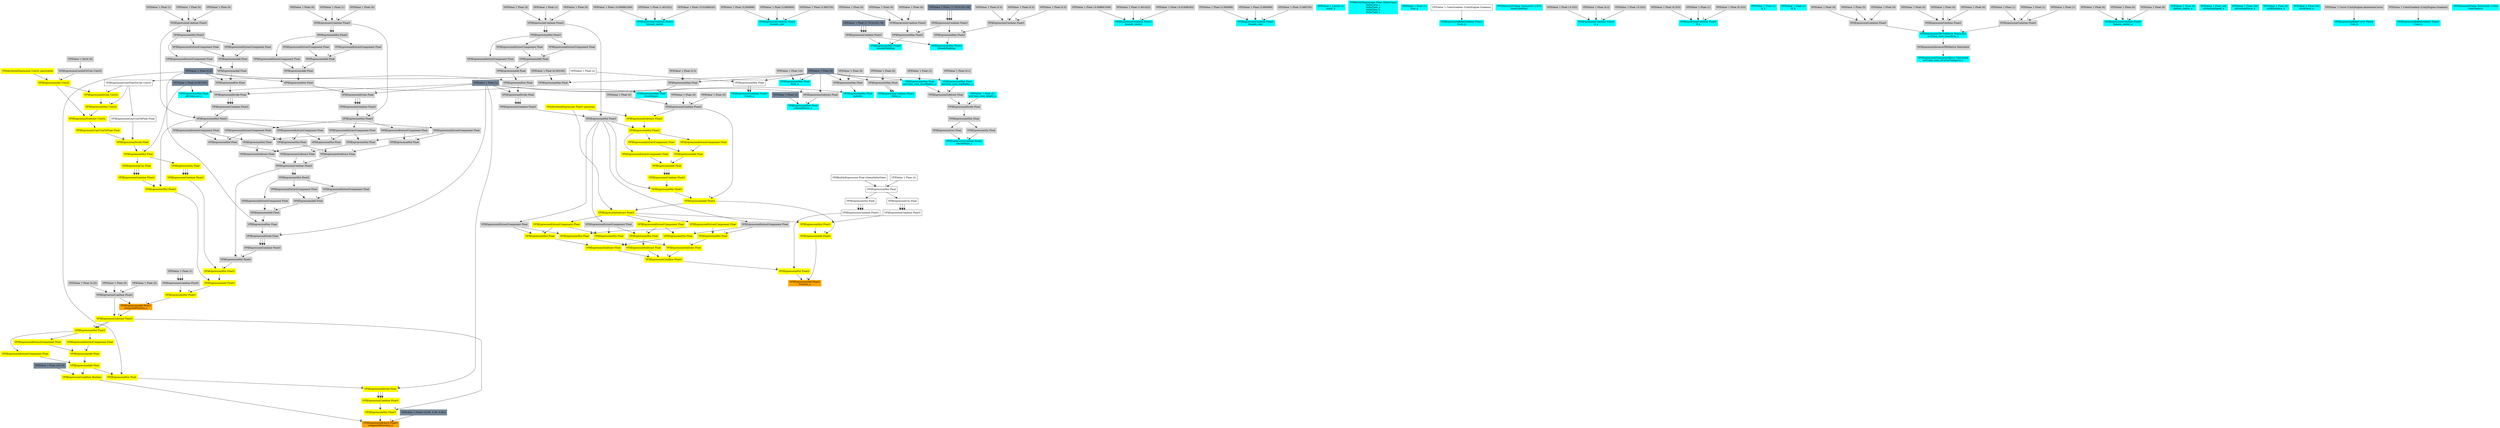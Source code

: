 digraph G {
node0 [shape="box" color="cyan" style="filled" label="VFXExpressionCombine Float2
Count_a"]
node1 [shape="box" label="VFXExpressionMax Float"]
node2 [shape="box" label="VFXValue`1 Float (2)"]
node3 [shape="box" color="lightslategray" style="filled" label="VFXValue`1 Float (0)"]
node4 [shape="box" color="cyan" style="filled" label="VFXExpressionCombine Float2
Delay_a"]
node5 [shape="box" color="lightgray" style="filled" label="VFXExpressionMax Float"]
node6 [shape="box" color="lightgray" style="filled" label="VFXValue`1 Float (0)"]
node7 [shape="box" color="cyan" style="filled" label="VFXExpressionMax Float
Rate_a"]
node8 [shape="box" color="lightgray" style="filled" label="VFXValue`1 Float (16)"]
node9 [shape="box" color="cyan" style="filled" label="VFXExpressionCombine Float3
bounds_center"]
node10 [shape="box" color="lightgray" style="filled" label="VFXValue`1 Float (-0.008661509)"]
node11 [shape="box" color="lightgray" style="filled" label="VFXValue`1 Float (1.401422)"]
node12 [shape="box" color="lightgray" style="filled" label="VFXValue`1 Float (-0.01848245)"]
node13 [shape="box" color="cyan" style="filled" label="VFXExpressionCombine Float3
bounds_size"]
node14 [shape="box" color="lightgray" style="filled" label="VFXValue`1 Float (3.004998)"]
node15 [shape="box" color="lightgray" style="filled" label="VFXValue`1 Float (3.960069)"]
node16 [shape="box" color="lightgray" style="filled" label="VFXValue`1 Float (3.060745)"]
node17 [shape="box" color="cyan" style="filled" label="VFXExpressionMin Float3
boundsPadding"]
node18 [shape="box" color="lightgray" style="filled" label="VFXExpressionMax Float3"]
node19 [shape="box" color="lightgray" style="filled" label="VFXExpressionCombine Float3"]
node20 [shape="box" color="lightgray" style="filled" label="VFXValue`1 Float (0)"]
node21 [shape="box" color="lightgray" style="filled" label="VFXValue`1 Float (0)"]
node22 [shape="box" color="lightgray" style="filled" label="VFXValue`1 Float (0)"]
node23 [shape="box" color="lightgray" style="filled" label="VFXExpressionCombine Float3"]
node24 [shape="box" color="lightslategray" style="filled" label="VFXValue`1 Float (-1.701412E+38)"]
node25 [shape="box" color="lightgray" style="filled" label="VFXExpressionCombine Float3"]
node26 [shape="box" color="lightslategray" style="filled" label="VFXValue`1 Float (1.701412E+38)"]
node27 [shape="box" color="cyan" style="filled" label="VFXExpressionCombine Float3
bounds_center"]
node28 [shape="box" color="lightgray" style="filled" label="VFXValue`1 Float (-0.008661509)"]
node29 [shape="box" color="lightgray" style="filled" label="VFXValue`1 Float (1.401422)"]
node30 [shape="box" color="lightgray" style="filled" label="VFXValue`1 Float (-0.01848245)"]
node31 [shape="box" color="cyan" style="filled" label="VFXExpressionCombine Float3
bounds_size"]
node32 [shape="box" color="lightgray" style="filled" label="VFXValue`1 Float (3.004998)"]
node33 [shape="box" color="lightgray" style="filled" label="VFXValue`1 Float (3.960069)"]
node34 [shape="box" color="lightgray" style="filled" label="VFXValue`1 Float (3.060745)"]
node35 [shape="box" color="cyan" style="filled" label="VFXExpressionMin Float3
boundsPadding"]
node36 [shape="box" color="lightgray" style="filled" label="VFXExpressionMax Float3"]
node37 [shape="box" color="lightgray" style="filled" label="VFXExpressionCombine Float3"]
node38 [shape="box" color="lightgray" style="filled" label="VFXValue`1 Float (0.5)"]
node39 [shape="box" color="lightgray" style="filled" label="VFXValue`1 Float (0.5)"]
node40 [shape="box" color="lightgray" style="filled" label="VFXValue`1 Float (0.5)"]
node41 [shape="box" color="orange" style="filled" label="VFXExpressionAdd Float3
computedPosition_a"]
node42 [shape="box" color="lightgray" style="filled" label="VFXExpressionCombine Float3"]
node43 [shape="box" color="lightgray" style="filled" label="VFXValue`1 Float (0)"]
node44 [shape="box" color="lightgray" style="filled" label="VFXValue`1 Float (0.25)"]
node45 [shape="box" color="lightgray" style="filled" label="VFXValue`1 Float (0)"]
node46 [shape="box" color="yellow" style="filled" label="VFXExpressionMul Float3"]
node47 [shape="box" color="yellow" style="filled" label="VFXExpressionAdd Float3"]
node48 [shape="box" color="yellow" style="filled" label="VFXExpressionMul Float3"]
node49 [shape="box" color="yellow" style="filled" label="VFXExpressionCombine Float3"]
node50 [shape="box" color="yellow" style="filled" label="VFXExpressionCos Float"]
node51 [shape="box" color="yellow" style="filled" label="VFXExpressionMul Float"]
node52 [shape="box" color="yellow" style="filled" label="VFXExpressionDivide Float"]
node53 [shape="box" color="yellow" style="filled" label="VFXExpressionCastUintToFloat Float"]
node54 [shape="box" color="yellow" style="filled" label="VFXExpressionSubtract Uint32"]
node55 [shape="box" color="yellow" style="filled" label="VFXExpressionAdd Uint32"]
node56 [shape="box" color="yellow" style="filled" label="VFXAttributeExpression Uint32 (particleId)"]
node57 [shape="box" color="lightgray" style="filled" label="VFXExpressionCastIntToUint Uint32"]
node58 [shape="box" color="lightgray" style="filled" label="VFXValue`1 Int32 (0)"]
node59 [shape="box" color="yellow" style="filled" label="VFXExpressionMul Uint32"]
node60 [shape="box" color="yellow" style="filled" label="VFXExpressionDivide Uint32"]
node61 [shape="box" label="VFXExpressionCastFloatToUint Uint32"]
node62 [shape="box" label="VFXExpressionCastUintToFloat Float"]
node63 [shape="box" color="lightslategray" style="filled" label="VFXValue`1 Float (6.283185)"]
node64 [shape="box" color="lightgray" style="filled" label="VFXExpressionMul Float3"]
node65 [shape="box" color="lightgray" style="filled" label="VFXExpressionCombine Float3"]
node66 [shape="box" color="lightgray" style="filled" label="VFXValue`1 Float (1)"]
node67 [shape="box" color="lightgray" style="filled" label="VFXValue`1 Float (0)"]
node68 [shape="box" color="lightgray" style="filled" label="VFXValue`1 Float (0)"]
node69 [shape="box" color="lightgray" style="filled" label="VFXExpressionCombine Float3"]
node70 [shape="box" color="lightgray" style="filled" label="VFXExpressionDivide Float"]
node71 [shape="box" color="lightslategray" style="filled" label="VFXValue`1 Float (1)"]
node72 [shape="box" color="lightgray" style="filled" label="VFXExpressionPow Float"]
node73 [shape="box" color="lightgray" style="filled" label="VFXExpressionAdd Float"]
node74 [shape="box" color="lightgray" style="filled" label="VFXExpressionAdd Float"]
node75 [shape="box" color="lightgray" style="filled" label="VFXExpressionExtractComponent Float"]
node76 [shape="box" color="lightgray" style="filled" label="VFXExpressionMul Float3"]
node77 [shape="box" color="lightgray" style="filled" label="VFXExpressionExtractComponent Float"]
node78 [shape="box" color="lightgray" style="filled" label="VFXExpressionExtractComponent Float"]
node79 [shape="box" color="lightslategray" style="filled" label="VFXValue`1 Float (0.5)"]
node80 [shape="box" color="yellow" style="filled" label="VFXExpressionMul Float3"]
node81 [shape="box" color="yellow" style="filled" label="VFXExpressionCombine Float3"]
node82 [shape="box" color="yellow" style="filled" label="VFXExpressionSin Float"]
node83 [shape="box" color="lightgray" style="filled" label="VFXExpressionMul Float3"]
node84 [shape="box" color="lightgray" style="filled" label="VFXExpressionCombine Float3"]
node85 [shape="box" color="lightgray" style="filled" label="VFXExpressionSubtract Float"]
node86 [shape="box" color="lightgray" style="filled" label="VFXExpressionMul Float"]
node87 [shape="box" color="lightgray" style="filled" label="VFXExpressionExtractComponent Float"]
node88 [shape="box" color="lightgray" style="filled" label="VFXExpressionMul Float3"]
node89 [shape="box" color="lightgray" style="filled" label="VFXExpressionCombine Float3"]
node90 [shape="box" color="lightgray" style="filled" label="VFXValue`1 Float (0)"]
node91 [shape="box" color="lightgray" style="filled" label="VFXValue`1 Float (1)"]
node92 [shape="box" color="lightgray" style="filled" label="VFXValue`1 Float (0)"]
node93 [shape="box" color="lightgray" style="filled" label="VFXExpressionCombine Float3"]
node94 [shape="box" color="lightgray" style="filled" label="VFXExpressionDivide Float"]
node95 [shape="box" color="lightgray" style="filled" label="VFXExpressionPow Float"]
node96 [shape="box" color="lightgray" style="filled" label="VFXExpressionAdd Float"]
node97 [shape="box" color="lightgray" style="filled" label="VFXExpressionAdd Float"]
node98 [shape="box" color="lightgray" style="filled" label="VFXExpressionExtractComponent Float"]
node99 [shape="box" color="lightgray" style="filled" label="VFXExpressionMul Float3"]
node100 [shape="box" color="lightgray" style="filled" label="VFXExpressionExtractComponent Float"]
node101 [shape="box" color="lightgray" style="filled" label="VFXExpressionExtractComponent Float"]
node102 [shape="box" color="lightgray" style="filled" label="VFXExpressionExtractComponent Float"]
node103 [shape="box" color="lightgray" style="filled" label="VFXExpressionMul Float"]
node104 [shape="box" color="lightgray" style="filled" label="VFXExpressionExtractComponent Float"]
node105 [shape="box" color="lightgray" style="filled" label="VFXExpressionExtractComponent Float"]
node106 [shape="box" color="lightgray" style="filled" label="VFXExpressionSubtract Float"]
node107 [shape="box" color="lightgray" style="filled" label="VFXExpressionMul Float"]
node108 [shape="box" color="lightgray" style="filled" label="VFXExpressionExtractComponent Float"]
node109 [shape="box" color="lightgray" style="filled" label="VFXExpressionMul Float"]
node110 [shape="box" color="lightgray" style="filled" label="VFXExpressionExtractComponent Float"]
node111 [shape="box" color="lightgray" style="filled" label="VFXExpressionSubtract Float"]
node112 [shape="box" color="lightgray" style="filled" label="VFXExpressionMul Float"]
node113 [shape="box" color="lightgray" style="filled" label="VFXExpressionMul Float"]
node114 [shape="box" color="lightgray" style="filled" label="VFXExpressionCombine Float3"]
node115 [shape="box" color="lightgray" style="filled" label="VFXExpressionDivide Float"]
node116 [shape="box" color="lightgray" style="filled" label="VFXExpressionPow Float"]
node117 [shape="box" color="lightgray" style="filled" label="VFXExpressionAdd Float"]
node118 [shape="box" color="lightgray" style="filled" label="VFXExpressionAdd Float"]
node119 [shape="box" color="lightgray" style="filled" label="VFXExpressionExtractComponent Float"]
node120 [shape="box" color="lightgray" style="filled" label="VFXExpressionMul Float3"]
node121 [shape="box" color="lightgray" style="filled" label="VFXExpressionExtractComponent Float"]
node122 [shape="box" color="lightgray" style="filled" label="VFXExpressionExtractComponent Float"]
node123 [shape="box" color="lightgray" style="filled" label="VFXExpressionCombine Float3"]
node124 [shape="box" color="lightgray" style="filled" label="VFXValue`1 Float (1)"]
node125 [shape="box" color="orange" style="filled" label="VFXExpressionBranch Float3
computedDirection_a"]
node126 [shape="box" color="yellow" style="filled" label="VFXExpressionCondition Boolean"]
node127 [shape="box" color="yellow" style="filled" label="VFXExpressionAdd Float"]
node128 [shape="box" color="yellow" style="filled" label="VFXExpressionAdd Float"]
node129 [shape="box" color="yellow" style="filled" label="VFXExpressionExtractComponent Float"]
node130 [shape="box" color="yellow" style="filled" label="VFXExpressionMul Float3"]
node131 [shape="box" color="yellow" style="filled" label="VFXExpressionSubtract Float3"]
node132 [shape="box" color="yellow" style="filled" label="VFXExpressionExtractComponent Float"]
node133 [shape="box" color="yellow" style="filled" label="VFXExpressionExtractComponent Float"]
node134 [shape="box" color="lightslategray" style="filled" label="VFXValue`1 Float (1E-10)"]
node135 [shape="box" color="lightslategray" style="filled" label="VFXValue`1 Float3 ((0.00, 0.00, 0.00))"]
node136 [shape="box" color="yellow" style="filled" label="VFXExpressionMul Float3"]
node137 [shape="box" color="yellow" style="filled" label="VFXExpressionCombine Float3"]
node138 [shape="box" color="yellow" style="filled" label="VFXExpressionDivide Float"]
node139 [shape="box" color="yellow" style="filled" label="VFXExpressionPow Float"]
node140 [shape="box" color="orange" style="filled" label="VFXExpressionAdd Float3
Position_a"]
node141 [shape="box" color="yellow" style="filled" label="VFXExpressionAdd Float3"]
node142 [shape="box" color="yellow" style="filled" label="VFXExpressionAdd Float3"]
node143 [shape="box" color="lightgray" style="filled" label="VFXExpressionCombine Float3"]
node144 [shape="box" color="lightgray" style="filled" label="VFXValue`1 Float (0)"]
node145 [shape="box" color="lightgray" style="filled" label="VFXValue`1 Float (0)"]
node146 [shape="box" color="lightgray" style="filled" label="VFXValue`1 Float (0)"]
node147 [shape="box" color="yellow" style="filled" label="VFXExpressionMul Float3"]
node148 [shape="box" color="lightgray" style="filled" label="VFXExpressionMul Float3"]
node149 [shape="box" color="lightgray" style="filled" label="VFXExpressionCombine Float3"]
node150 [shape="box" color="lightgray" style="filled" label="VFXValue`1 Float (0)"]
node151 [shape="box" color="lightgray" style="filled" label="VFXValue`1 Float (1)"]
node152 [shape="box" color="lightgray" style="filled" label="VFXValue`1 Float (0)"]
node153 [shape="box" color="lightgray" style="filled" label="VFXExpressionCombine Float3"]
node154 [shape="box" color="lightgray" style="filled" label="VFXExpressionDivide Float"]
node155 [shape="box" color="lightgray" style="filled" label="VFXExpressionPow Float"]
node156 [shape="box" color="lightgray" style="filled" label="VFXExpressionAdd Float"]
node157 [shape="box" color="lightgray" style="filled" label="VFXExpressionAdd Float"]
node158 [shape="box" color="lightgray" style="filled" label="VFXExpressionExtractComponent Float"]
node159 [shape="box" color="lightgray" style="filled" label="VFXExpressionMul Float3"]
node160 [shape="box" color="lightgray" style="filled" label="VFXExpressionExtractComponent Float"]
node161 [shape="box" color="lightgray" style="filled" label="VFXExpressionExtractComponent Float"]
node162 [shape="box" color="yellow" style="filled" label="VFXExpressionCombine Float3"]
node163 [shape="box" color="yellow" style="filled" label="VFXExpressionAdd Float"]
node164 [shape="box" color="yellow" style="filled" label="VFXExpressionAdd Float"]
node165 [shape="box" color="yellow" style="filled" label="VFXExpressionExtractComponent Float"]
node166 [shape="box" color="yellow" style="filled" label="VFXExpressionMul Float3"]
node167 [shape="box" color="yellow" style="filled" label="VFXExpressionSubtract Float3"]
node168 [shape="box" color="yellow" style="filled" label="VFXAttributeExpression Float3 (position)"]
node169 [shape="box" color="yellow" style="filled" label="VFXExpressionExtractComponent Float"]
node170 [shape="box" color="yellow" style="filled" label="VFXExpressionExtractComponent Float"]
node171 [shape="box" color="yellow" style="filled" label="VFXExpressionMul Float3"]
node172 [shape="box" color="yellow" style="filled" label="VFXExpressionSubtract Float3"]
node173 [shape="box" label="VFXExpressionCombine Float3"]
node174 [shape="box" label="VFXExpressionCos Float"]
node175 [shape="box" label="VFXExpressionMul Float"]
node176 [shape="box" label="VFXBuiltInExpression Float (GameDeltaTime)"]
node177 [shape="box" label="VFXValue`1 Float (2)"]
node178 [shape="box" color="yellow" style="filled" label="VFXExpressionMul Float3"]
node179 [shape="box" color="yellow" style="filled" label="VFXExpressionCombine Float3"]
node180 [shape="box" color="yellow" style="filled" label="VFXExpressionSubtract Float"]
node181 [shape="box" color="yellow" style="filled" label="VFXExpressionMul Float"]
node182 [shape="box" color="yellow" style="filled" label="VFXExpressionExtractComponent Float"]
node183 [shape="box" color="lightgray" style="filled" label="VFXExpressionExtractComponent Float"]
node184 [shape="box" color="yellow" style="filled" label="VFXExpressionMul Float"]
node185 [shape="box" color="yellow" style="filled" label="VFXExpressionExtractComponent Float"]
node186 [shape="box" color="lightgray" style="filled" label="VFXExpressionExtractComponent Float"]
node187 [shape="box" color="yellow" style="filled" label="VFXExpressionSubtract Float"]
node188 [shape="box" color="yellow" style="filled" label="VFXExpressionMul Float"]
node189 [shape="box" color="lightgray" style="filled" label="VFXExpressionExtractComponent Float"]
node190 [shape="box" color="yellow" style="filled" label="VFXExpressionMul Float"]
node191 [shape="box" color="yellow" style="filled" label="VFXExpressionExtractComponent Float"]
node192 [shape="box" color="yellow" style="filled" label="VFXExpressionSubtract Float"]
node193 [shape="box" color="yellow" style="filled" label="VFXExpressionMul Float"]
node194 [shape="box" color="yellow" style="filled" label="VFXExpressionMul Float"]
node195 [shape="box" label="VFXExpressionCombine Float3"]
node196 [shape="box" label="VFXExpressionSin Float"]
node197 [shape="box" color="cyan" style="filled" label="VFXValue`1 Uint32 (1)
count_b"]
node198 [shape="box" color="cyan" style="filled" label="VFXBuiltInExpression Float (DeltaTime)
deltaTime_c
deltaTime_a
deltaTime_b
deltaTime_c"]
node199 [shape="box" color="cyan" style="filled" label="VFXValue`1 Float (1)
Size_a"]
node200 [shape="box" color="cyan" style="filled" label="VFXExpressionBakeGradient Float2
Color_b"]
node201 [shape="box" label="VFXValue`1 ColorGradient (UnityEngine.Gradient)"]
node202 [shape="box" color="cyan" style="filled" label="VFXExpressionMin Float
smoothness"]
node203 [shape="box" color="lightgray" style="filled" label="VFXExpressionMax Float"]
node204 [shape="box" color="lightgray" style="filled" label="VFXValue`1 Float (0.5)"]
node205 [shape="box" color="cyan" style="filled" label="VFXExpressionMin Float
metallic"]
node206 [shape="box" color="lightgray" style="filled" label="VFXExpressionMax Float"]
node207 [shape="box" color="lightgray" style="filled" label="VFXValue`1 Float (0)"]
node208 [shape="box" color="cyan" style="filled" label="VFXTexture2DValue Texture2D (1354)
baseColorMap"]
node209 [shape="box" color="cyan" style="filled" label="VFXExpressionCombine Float3
A_a"]
node210 [shape="box" color="lightgray" style="filled" label="VFXValue`1 Float (-0.333)"]
node211 [shape="box" color="lightgray" style="filled" label="VFXValue`1 Float (0.2)"]
node212 [shape="box" color="lightgray" style="filled" label="VFXValue`1 Float (-0.333)"]
node213 [shape="box" color="cyan" style="filled" label="VFXExpressionCombine Float3
B_a"]
node214 [shape="box" color="lightgray" style="filled" label="VFXValue`1 Float (0.333)"]
node215 [shape="box" color="lightgray" style="filled" label="VFXValue`1 Float (1)"]
node216 [shape="box" color="lightgray" style="filled" label="VFXValue`1 Float (0.333)"]
node217 [shape="box" color="cyan" style="filled" label="VFXValue`1 Float (1)
A_b"]
node218 [shape="box" color="cyan" style="filled" label="VFXValue`1 Float (1)
B_b"]
node219 [shape="box" color="cyan" style="filled" label="VFXExpressionTRSToMatrix Matrix4x4
arcCone_cone_transform_c"]
node220 [shape="box" color="lightgray" style="filled" label="VFXExpressionCombine Float3"]
node221 [shape="box" color="lightgray" style="filled" label="VFXValue`1 Float (0)"]
node222 [shape="box" color="lightgray" style="filled" label="VFXValue`1 Float (5)"]
node223 [shape="box" color="lightgray" style="filled" label="VFXValue`1 Float (0)"]
node224 [shape="box" color="lightgray" style="filled" label="VFXExpressionCombine Float3"]
node225 [shape="box" color="lightgray" style="filled" label="VFXValue`1 Float (0)"]
node226 [shape="box" color="lightgray" style="filled" label="VFXValue`1 Float (0)"]
node227 [shape="box" color="lightgray" style="filled" label="VFXValue`1 Float (0)"]
node228 [shape="box" color="lightgray" style="filled" label="VFXExpressionCombine Float3"]
node229 [shape="box" color="lightgray" style="filled" label="VFXValue`1 Float (1)"]
node230 [shape="box" color="lightgray" style="filled" label="VFXValue`1 Float (1)"]
node231 [shape="box" color="lightgray" style="filled" label="VFXValue`1 Float (1)"]
node232 [shape="box" color="cyan" style="filled" label="VFXExpressionMax Float
arcCone_cone_baseRadius_c"]
node233 [shape="box" color="lightgray" style="filled" label="VFXValue`1 Float (1)"]
node234 [shape="box" color="cyan" style="filled" label="VFXExpressionMax Float
arcCone_cone_topRadius_c"]
node235 [shape="box" color="lightgray" style="filled" label="VFXValue`1 Float (0.1)"]
node236 [shape="box" color="cyan" style="filled" label="VFXValue`1 Float (5)
arcCone_cone_height_c"]
node237 [shape="box" color="cyan" style="filled" label="VFXExpressionMin Float
arcCone_arc_c"]
node238 [shape="box" color="lightgray" style="filled" label="VFXExpressionMax Float"]
node239 [shape="box" color="lightgray" style="filled" label="VFXValue`1 Float (6.283185)"]
node240 [shape="box" color="cyan" style="filled" label="VFXExpressionPow Float
volumeFactor_c"]
node241 [shape="box" color="lightgray" style="filled" label="VFXExpressionSubtract Float"]
node242 [shape="box" color="lightslategray" style="filled" label="VFXValue`1 Float (2)"]
node243 [shape="box" color="cyan" style="filled" label="VFXExpressionCombine Float2
sincosSlope_c"]
node244 [shape="box" color="lightgray" style="filled" label="VFXExpressionSin Float"]
node245 [shape="box" color="lightgray" style="filled" label="VFXExpressionATan Float"]
node246 [shape="box" color="lightgray" style="filled" label="VFXExpressionDivide Float"]
node247 [shape="box" color="lightgray" style="filled" label="VFXExpressionSubtract Float"]
node248 [shape="box" color="lightgray" style="filled" label="VFXExpressionCos Float"]
node249 [shape="box" color="cyan" style="filled" label="VFXExpressionTransposeMatrix Matrix4x4
arcCone_cone_inverseTranspose_c"]
node250 [shape="box" color="lightgray" style="filled" label="VFXExpressionInverseTRSMatrix Matrix4x4"]
node251 [shape="box" color="cyan" style="filled" label="VFXExpressionCombine Float3
Sphere_center_a"]
node252 [shape="box" color="lightgray" style="filled" label="VFXValue`1 Float (0)"]
node253 [shape="box" color="lightgray" style="filled" label="VFXValue`1 Float (0)"]
node254 [shape="box" color="lightgray" style="filled" label="VFXValue`1 Float (0)"]
node255 [shape="box" color="cyan" style="filled" label="VFXValue`1 Float (0)
Sphere_radius_a"]
node256 [shape="box" color="cyan" style="filled" label="VFXValue`1 Float (20)
attractionSpeed_a"]
node257 [shape="box" color="cyan" style="filled" label="VFXValue`1 Float (20)
attractionForce_a"]
node258 [shape="box" color="cyan" style="filled" label="VFXValue`1 Float (0)
stickDistance_a"]
node259 [shape="box" color="cyan" style="filled" label="VFXValue`1 Float (50)
stickForce_a"]
node260 [shape="box" color="cyan" style="filled" label="VFXExpressionBakeCurve Float4
Size_b"]
node261 [shape="box" color="lightgray" style="filled" label="VFXValue`1 Curve (UnityEngine.AnimationCurve)"]
node262 [shape="box" color="cyan" style="filled" label="VFXExpressionBakeGradient Float2
Color_c"]
node263 [shape="box" color="lightgray" style="filled" label="VFXValue`1 ColorGradient (UnityEngine.Gradient)"]
node264 [shape="box" color="cyan" style="filled" label="VFXTexture2DValue Texture2D (1354)
mainTexture"]
node1 -> node0 [headlabel="0"]
node1 -> node0 [headlabel="1"]
node2 -> node1 [headlabel="0"]
node3 -> node1 [headlabel="1"]
node5 -> node4 [headlabel="0"]
node5 -> node4 [headlabel="1"]
node6 -> node5 [headlabel="0"]
node3 -> node5 [headlabel="1"]
node8 -> node7 [headlabel="0"]
node3 -> node7 [headlabel="1"]
node10 -> node9 [headlabel="0"]
node11 -> node9 [headlabel="1"]
node12 -> node9 [headlabel="2"]
node14 -> node13 [headlabel="0"]
node15 -> node13 [headlabel="1"]
node16 -> node13 [headlabel="2"]
node18 -> node17 [headlabel="0"]
node25 -> node17 [headlabel="1"]
node19 -> node18 [headlabel="0"]
node23 -> node18 [headlabel="1"]
node20 -> node19 [headlabel="0"]
node21 -> node19 [headlabel="1"]
node22 -> node19 [headlabel="2"]
node24 -> node23 [headlabel="0"]
node24 -> node23 [headlabel="1"]
node24 -> node23 [headlabel="2"]
node26 -> node25 [headlabel="0"]
node26 -> node25 [headlabel="1"]
node26 -> node25 [headlabel="2"]
node28 -> node27 [headlabel="0"]
node29 -> node27 [headlabel="1"]
node30 -> node27 [headlabel="2"]
node32 -> node31 [headlabel="0"]
node33 -> node31 [headlabel="1"]
node34 -> node31 [headlabel="2"]
node36 -> node35 [headlabel="0"]
node25 -> node35 [headlabel="1"]
node37 -> node36 [headlabel="0"]
node23 -> node36 [headlabel="1"]
node38 -> node37 [headlabel="0"]
node39 -> node37 [headlabel="1"]
node40 -> node37 [headlabel="2"]
node42 -> node41 [headlabel="0"]
node46 -> node41 [headlabel="1"]
node43 -> node42 [headlabel="0"]
node44 -> node42 [headlabel="1"]
node45 -> node42 [headlabel="2"]
node47 -> node46 [headlabel="0"]
node123 -> node46 [headlabel="1"]
node48 -> node47 [headlabel="0"]
node80 -> node47 [headlabel="1"]
node49 -> node48 [headlabel="0"]
node64 -> node48 [headlabel="1"]
node50 -> node49 [headlabel="0"]
node50 -> node49 [headlabel="1"]
node50 -> node49 [headlabel="2"]
node51 -> node50 
node52 -> node51 [headlabel="0"]
node63 -> node51 [headlabel="1"]
node53 -> node52 [headlabel="0"]
node62 -> node52 [headlabel="1"]
node54 -> node53 
node55 -> node54 [headlabel="0"]
node59 -> node54 [headlabel="1"]
node56 -> node55 [headlabel="0"]
node57 -> node55 [headlabel="1"]
node58 -> node57 
node60 -> node59 [headlabel="0"]
node61 -> node59 [headlabel="1"]
node55 -> node60 [headlabel="0"]
node61 -> node60 [headlabel="1"]
node2 -> node61 
node61 -> node62 
node65 -> node64 [headlabel="0"]
node69 -> node64 [headlabel="1"]
node66 -> node65 [headlabel="0"]
node67 -> node65 [headlabel="1"]
node68 -> node65 [headlabel="2"]
node70 -> node69 [headlabel="0"]
node70 -> node69 [headlabel="1"]
node70 -> node69 [headlabel="2"]
node71 -> node70 [headlabel="0"]
node72 -> node70 [headlabel="1"]
node73 -> node72 [headlabel="0"]
node79 -> node72 [headlabel="1"]
node74 -> node73 [headlabel="0"]
node78 -> node73 [headlabel="1"]
node75 -> node74 [headlabel="0"]
node77 -> node74 [headlabel="1"]
node76 -> node75 
node65 -> node76 [headlabel="0"]
node65 -> node76 [headlabel="1"]
node76 -> node77 
node76 -> node78 
node81 -> node80 [headlabel="0"]
node83 -> node80 [headlabel="1"]
node82 -> node81 [headlabel="0"]
node82 -> node81 [headlabel="1"]
node82 -> node81 [headlabel="2"]
node51 -> node82 
node84 -> node83 [headlabel="0"]
node114 -> node83 [headlabel="1"]
node85 -> node84 [headlabel="0"]
node106 -> node84 [headlabel="1"]
node111 -> node84 [headlabel="2"]
node86 -> node85 [headlabel="0"]
node103 -> node85 [headlabel="1"]
node87 -> node86 [headlabel="0"]
node102 -> node86 [headlabel="1"]
node88 -> node87 
node89 -> node88 [headlabel="0"]
node93 -> node88 [headlabel="1"]
node90 -> node89 [headlabel="0"]
node91 -> node89 [headlabel="1"]
node92 -> node89 [headlabel="2"]
node94 -> node93 [headlabel="0"]
node94 -> node93 [headlabel="1"]
node94 -> node93 [headlabel="2"]
node71 -> node94 [headlabel="0"]
node95 -> node94 [headlabel="1"]
node96 -> node95 [headlabel="0"]
node79 -> node95 [headlabel="1"]
node97 -> node96 [headlabel="0"]
node101 -> node96 [headlabel="1"]
node98 -> node97 [headlabel="0"]
node100 -> node97 [headlabel="1"]
node99 -> node98 
node89 -> node99 [headlabel="0"]
node89 -> node99 [headlabel="1"]
node99 -> node100 
node99 -> node101 
node64 -> node102 
node104 -> node103 [headlabel="0"]
node105 -> node103 [headlabel="1"]
node88 -> node104 
node64 -> node105 
node107 -> node106 [headlabel="0"]
node109 -> node106 [headlabel="1"]
node104 -> node107 [headlabel="0"]
node108 -> node107 [headlabel="1"]
node64 -> node108 
node110 -> node109 [headlabel="0"]
node102 -> node109 [headlabel="1"]
node88 -> node110 
node112 -> node111 [headlabel="0"]
node113 -> node111 [headlabel="1"]
node110 -> node112 [headlabel="0"]
node105 -> node112 [headlabel="1"]
node87 -> node113 [headlabel="0"]
node108 -> node113 [headlabel="1"]
node115 -> node114 [headlabel="0"]
node115 -> node114 [headlabel="1"]
node115 -> node114 [headlabel="2"]
node71 -> node115 [headlabel="0"]
node116 -> node115 [headlabel="1"]
node117 -> node116 [headlabel="0"]
node79 -> node116 [headlabel="1"]
node118 -> node117 [headlabel="0"]
node122 -> node117 [headlabel="1"]
node119 -> node118 [headlabel="0"]
node121 -> node118 [headlabel="1"]
node120 -> node119 
node84 -> node120 [headlabel="0"]
node84 -> node120 [headlabel="1"]
node120 -> node121 
node120 -> node122 
node124 -> node123 [headlabel="0"]
node124 -> node123 [headlabel="1"]
node124 -> node123 [headlabel="2"]
node126 -> node125 [headlabel="0"]
node135 -> node125 [headlabel="1"]
node136 -> node125 [headlabel="2"]
node127 -> node126 [headlabel="0"]
node134 -> node126 [headlabel="1"]
node128 -> node127 [headlabel="0"]
node133 -> node127 [headlabel="1"]
node129 -> node128 [headlabel="0"]
node132 -> node128 [headlabel="1"]
node130 -> node129 
node131 -> node130 [headlabel="0"]
node131 -> node130 [headlabel="1"]
node41 -> node131 [headlabel="0"]
node42 -> node131 [headlabel="1"]
node130 -> node132 
node130 -> node133 
node131 -> node136 [headlabel="0"]
node137 -> node136 [headlabel="1"]
node138 -> node137 [headlabel="0"]
node138 -> node137 [headlabel="1"]
node138 -> node137 [headlabel="2"]
node71 -> node138 [headlabel="0"]
node139 -> node138 [headlabel="1"]
node127 -> node139 [headlabel="0"]
node79 -> node139 [headlabel="1"]
node141 -> node140 [headlabel="0"]
node178 -> node140 [headlabel="1"]
node142 -> node141 [headlabel="0"]
node171 -> node141 [headlabel="1"]
node143 -> node142 [headlabel="0"]
node147 -> node142 [headlabel="1"]
node144 -> node143 [headlabel="0"]
node145 -> node143 [headlabel="1"]
node146 -> node143 [headlabel="2"]
node148 -> node147 [headlabel="0"]
node162 -> node147 [headlabel="1"]
node149 -> node148 [headlabel="0"]
node153 -> node148 [headlabel="1"]
node150 -> node149 [headlabel="0"]
node151 -> node149 [headlabel="1"]
node152 -> node149 [headlabel="2"]
node154 -> node153 [headlabel="0"]
node154 -> node153 [headlabel="1"]
node154 -> node153 [headlabel="2"]
node71 -> node154 [headlabel="0"]
node155 -> node154 [headlabel="1"]
node156 -> node155 [headlabel="0"]
node79 -> node155 [headlabel="1"]
node157 -> node156 [headlabel="0"]
node161 -> node156 [headlabel="1"]
node158 -> node157 [headlabel="0"]
node160 -> node157 [headlabel="1"]
node159 -> node158 
node149 -> node159 [headlabel="0"]
node149 -> node159 [headlabel="1"]
node159 -> node160 
node159 -> node161 
node163 -> node162 [headlabel="0"]
node163 -> node162 [headlabel="1"]
node163 -> node162 [headlabel="2"]
node164 -> node163 [headlabel="0"]
node170 -> node163 [headlabel="1"]
node165 -> node164 [headlabel="0"]
node169 -> node164 [headlabel="1"]
node166 -> node165 
node148 -> node166 [headlabel="0"]
node167 -> node166 [headlabel="1"]
node168 -> node167 [headlabel="0"]
node143 -> node167 [headlabel="1"]
node166 -> node169 
node166 -> node170 
node172 -> node171 [headlabel="0"]
node173 -> node171 [headlabel="1"]
node168 -> node172 [headlabel="0"]
node142 -> node172 [headlabel="1"]
node174 -> node173 [headlabel="0"]
node174 -> node173 [headlabel="1"]
node174 -> node173 [headlabel="2"]
node175 -> node174 
node176 -> node175 [headlabel="0"]
node177 -> node175 [headlabel="1"]
node179 -> node178 [headlabel="0"]
node195 -> node178 [headlabel="1"]
node180 -> node179 [headlabel="0"]
node187 -> node179 [headlabel="1"]
node192 -> node179 [headlabel="2"]
node181 -> node180 [headlabel="0"]
node184 -> node180 [headlabel="1"]
node182 -> node181 [headlabel="0"]
node183 -> node181 [headlabel="1"]
node172 -> node182 
node148 -> node183 
node185 -> node184 [headlabel="0"]
node186 -> node184 [headlabel="1"]
node172 -> node185 
node148 -> node186 
node188 -> node187 [headlabel="0"]
node190 -> node187 [headlabel="1"]
node185 -> node188 [headlabel="0"]
node189 -> node188 [headlabel="1"]
node148 -> node189 
node191 -> node190 [headlabel="0"]
node183 -> node190 [headlabel="1"]
node172 -> node191 
node193 -> node192 [headlabel="0"]
node194 -> node192 [headlabel="1"]
node191 -> node193 [headlabel="0"]
node186 -> node193 [headlabel="1"]
node182 -> node194 [headlabel="0"]
node189 -> node194 [headlabel="1"]
node196 -> node195 [headlabel="0"]
node196 -> node195 [headlabel="1"]
node196 -> node195 [headlabel="2"]
node175 -> node196 
node201 -> node200 
node203 -> node202 [headlabel="0"]
node71 -> node202 [headlabel="1"]
node204 -> node203 [headlabel="0"]
node3 -> node203 [headlabel="1"]
node206 -> node205 [headlabel="0"]
node71 -> node205 [headlabel="1"]
node207 -> node206 [headlabel="0"]
node3 -> node206 [headlabel="1"]
node210 -> node209 [headlabel="0"]
node211 -> node209 [headlabel="1"]
node212 -> node209 [headlabel="2"]
node214 -> node213 [headlabel="0"]
node215 -> node213 [headlabel="1"]
node216 -> node213 [headlabel="2"]
node220 -> node219 [headlabel="0"]
node224 -> node219 [headlabel="1"]
node228 -> node219 [headlabel="2"]
node221 -> node220 [headlabel="0"]
node222 -> node220 [headlabel="1"]
node223 -> node220 [headlabel="2"]
node225 -> node224 [headlabel="0"]
node226 -> node224 [headlabel="1"]
node227 -> node224 [headlabel="2"]
node229 -> node228 [headlabel="0"]
node230 -> node228 [headlabel="1"]
node231 -> node228 [headlabel="2"]
node233 -> node232 [headlabel="0"]
node3 -> node232 [headlabel="1"]
node235 -> node234 [headlabel="0"]
node3 -> node234 [headlabel="1"]
node238 -> node237 [headlabel="0"]
node63 -> node237 [headlabel="1"]
node239 -> node238 [headlabel="0"]
node3 -> node238 [headlabel="1"]
node241 -> node240 [headlabel="0"]
node242 -> node240 [headlabel="1"]
node71 -> node241 [headlabel="0"]
node3 -> node241 [headlabel="1"]
node244 -> node243 [headlabel="0"]
node248 -> node243 [headlabel="1"]
node245 -> node244 
node246 -> node245 
node247 -> node246 [headlabel="0"]
node236 -> node246 [headlabel="1"]
node234 -> node247 [headlabel="0"]
node232 -> node247 [headlabel="1"]
node245 -> node248 
node250 -> node249 
node219 -> node250 
node252 -> node251 [headlabel="0"]
node253 -> node251 [headlabel="1"]
node254 -> node251 [headlabel="2"]
node261 -> node260 
node263 -> node262 
}
